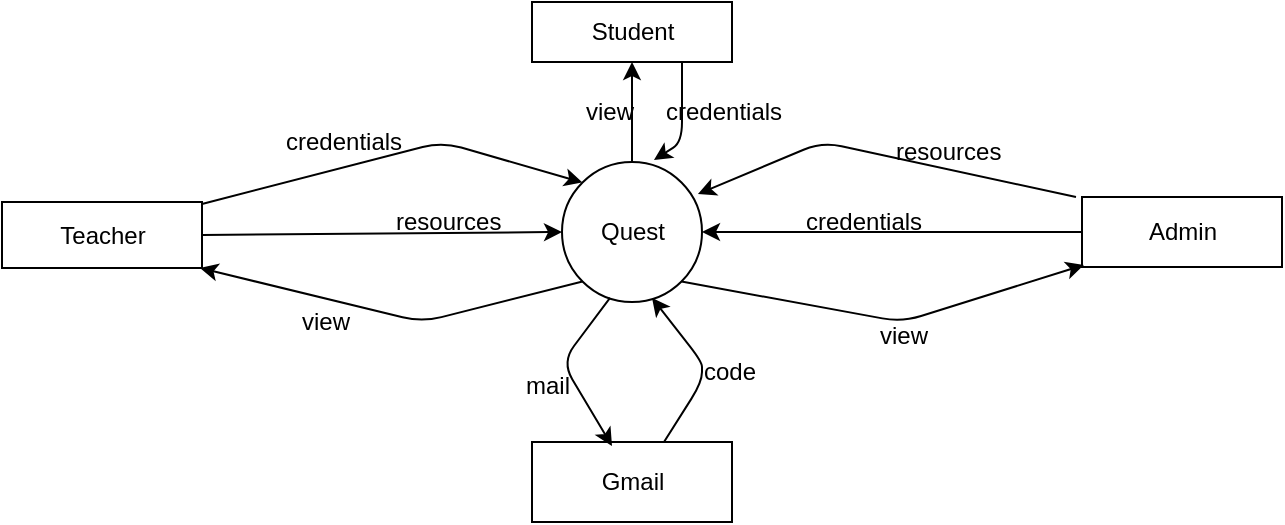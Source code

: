 <mxfile version="12.0.0" type="google" pages="1"><diagram id="CkrcvC7y1QQIhaR5iqje" name="Page-1"><mxGraphModel dx="854" dy="436" grid="1" gridSize="10" guides="1" tooltips="1" connect="1" arrows="1" fold="1" page="1" pageScale="1" pageWidth="827" pageHeight="1169" math="0" shadow="0"><root><mxCell id="0"/><mxCell id="1" parent="0"/><mxCell id="vhuCM1aQDv-p09nvlJqm-1" value="Student" style="html=1;dashed=0;whitespace=wrap;" parent="1" vertex="1"><mxGeometry x="335" y="10" width="100" height="30" as="geometry"/></mxCell><mxCell id="vhuCM1aQDv-p09nvlJqm-2" value="Quest" style="shape=ellipse;html=1;dashed=0;whitespace=wrap;perimeter=ellipsePerimeter;" parent="1" vertex="1"><mxGeometry x="350" y="90" width="70" height="70" as="geometry"/></mxCell><mxCell id="vhuCM1aQDv-p09nvlJqm-3" value="Teacher" style="html=1;dashed=0;whitespace=wrap;" parent="1" vertex="1"><mxGeometry x="70" y="110" width="100" height="33" as="geometry"/></mxCell><mxCell id="vhuCM1aQDv-p09nvlJqm-4" value="Admin" style="html=1;dashed=0;whitespace=wrap;" parent="1" vertex="1"><mxGeometry x="610" y="107.5" width="100" height="35" as="geometry"/></mxCell><mxCell id="vhuCM1aQDv-p09nvlJqm-7" value="" style="endArrow=classic;html=1;entryX=0;entryY=0.5;entryDx=0;entryDy=0;exitX=1;exitY=0.5;exitDx=0;exitDy=0;" parent="1" source="vhuCM1aQDv-p09nvlJqm-3" target="vhuCM1aQDv-p09nvlJqm-2" edge="1"><mxGeometry width="50" height="50" relative="1" as="geometry"><mxPoint x="240" y="85" as="sourcePoint"/><mxPoint x="360" y="135" as="targetPoint"/></mxGeometry></mxCell><mxCell id="vhuCM1aQDv-p09nvlJqm-9" value="" style="endArrow=classic;html=1;exitX=0.5;exitY=0;exitDx=0;exitDy=0;" parent="1" source="vhuCM1aQDv-p09nvlJqm-2" target="vhuCM1aQDv-p09nvlJqm-1" edge="1"><mxGeometry width="50" height="50" relative="1" as="geometry"><mxPoint x="130" y="270" as="sourcePoint"/><mxPoint x="180" y="220" as="targetPoint"/></mxGeometry></mxCell><mxCell id="vhuCM1aQDv-p09nvlJqm-11" value="" style="endArrow=classic;html=1;exitX=0;exitY=0.5;exitDx=0;exitDy=0;" parent="1" source="vhuCM1aQDv-p09nvlJqm-4" edge="1"><mxGeometry width="50" height="50" relative="1" as="geometry"><mxPoint x="130" y="270" as="sourcePoint"/><mxPoint x="420" y="125" as="targetPoint"/></mxGeometry></mxCell><mxCell id="vhuCM1aQDv-p09nvlJqm-14" value="" style="endArrow=classic;html=1;exitX=0;exitY=1;exitDx=0;exitDy=0;entryX=0.99;entryY=1;entryDx=0;entryDy=0;entryPerimeter=0;" parent="1" source="vhuCM1aQDv-p09nvlJqm-2" target="vhuCM1aQDv-p09nvlJqm-3" edge="1"><mxGeometry width="50" height="50" relative="1" as="geometry"><mxPoint x="130" y="230" as="sourcePoint"/><mxPoint x="180" y="180" as="targetPoint"/><Array as="points"><mxPoint x="280" y="170"/></Array></mxGeometry></mxCell><mxCell id="vhuCM1aQDv-p09nvlJqm-15" value="" style="endArrow=classic;html=1;entryX=0.01;entryY=0.971;entryDx=0;entryDy=0;entryPerimeter=0;exitX=1;exitY=1;exitDx=0;exitDy=0;" parent="1" source="vhuCM1aQDv-p09nvlJqm-2" target="vhuCM1aQDv-p09nvlJqm-4" edge="1"><mxGeometry width="50" height="50" relative="1" as="geometry"><mxPoint x="130" y="250" as="sourcePoint"/><mxPoint x="180" y="200" as="targetPoint"/><Array as="points"><mxPoint x="520" y="170"/></Array></mxGeometry></mxCell><mxCell id="vhuCM1aQDv-p09nvlJqm-16" value="resources" style="text;html=1;resizable=0;points=[];autosize=1;align=left;verticalAlign=top;spacingTop=-4;" parent="1" vertex="1"><mxGeometry x="265" y="110" width="70" height="20" as="geometry"/></mxCell><mxCell id="vhuCM1aQDv-p09nvlJqm-17" value="" style="endArrow=classic;html=1;entryX=0;entryY=0;entryDx=0;entryDy=0;exitX=1;exitY=0.03;exitDx=0;exitDy=0;exitPerimeter=0;" parent="1" source="vhuCM1aQDv-p09nvlJqm-3" target="vhuCM1aQDv-p09nvlJqm-2" edge="1"><mxGeometry width="50" height="50" relative="1" as="geometry"><mxPoint x="130" y="250" as="sourcePoint"/><mxPoint x="180" y="200" as="targetPoint"/><Array as="points"><mxPoint x="290" y="80"/></Array></mxGeometry></mxCell><mxCell id="vhuCM1aQDv-p09nvlJqm-18" value="credentials" style="text;html=1;resizable=0;points=[];autosize=1;align=left;verticalAlign=top;spacingTop=-4;" parent="1" vertex="1"><mxGeometry x="210" y="70" width="70" height="20" as="geometry"/></mxCell><mxCell id="vhuCM1aQDv-p09nvlJqm-19" value="view" style="text;html=1;resizable=0;points=[];autosize=1;align=left;verticalAlign=top;spacingTop=-4;" parent="1" vertex="1"><mxGeometry x="218" y="160" width="40" height="20" as="geometry"/></mxCell><mxCell id="vhuCM1aQDv-p09nvlJqm-20" value="" style="endArrow=classic;html=1;entryX=0.657;entryY=-0.014;entryDx=0;entryDy=0;entryPerimeter=0;exitX=0.75;exitY=1;exitDx=0;exitDy=0;" parent="1" source="vhuCM1aQDv-p09nvlJqm-1" target="vhuCM1aQDv-p09nvlJqm-2" edge="1"><mxGeometry width="50" height="50" relative="1" as="geometry"><mxPoint x="70" y="260" as="sourcePoint"/><mxPoint x="120" y="210" as="targetPoint"/><Array as="points"><mxPoint x="410" y="80"/></Array></mxGeometry></mxCell><mxCell id="vhuCM1aQDv-p09nvlJqm-21" value="credentials" style="text;html=1;resizable=0;points=[];autosize=1;align=left;verticalAlign=top;spacingTop=-4;" parent="1" vertex="1"><mxGeometry x="400" y="55" width="70" height="20" as="geometry"/></mxCell><mxCell id="vhuCM1aQDv-p09nvlJqm-22" value="view" style="text;html=1;resizable=0;points=[];autosize=1;align=left;verticalAlign=top;spacingTop=-4;" parent="1" vertex="1"><mxGeometry x="360" y="55" width="40" height="20" as="geometry"/></mxCell><mxCell id="vhuCM1aQDv-p09nvlJqm-23" value="credentials" style="text;html=1;resizable=0;points=[];autosize=1;align=left;verticalAlign=top;spacingTop=-4;" parent="1" vertex="1"><mxGeometry x="470" y="110" width="70" height="20" as="geometry"/></mxCell><mxCell id="vhuCM1aQDv-p09nvlJqm-24" value="view" style="text;html=1;resizable=0;points=[];autosize=1;align=left;verticalAlign=top;spacingTop=-4;" parent="1" vertex="1"><mxGeometry x="507" y="167" width="40" height="20" as="geometry"/></mxCell><mxCell id="vhuCM1aQDv-p09nvlJqm-25" value="" style="endArrow=classic;html=1;exitX=-0.03;exitY=0;exitDx=0;exitDy=0;exitPerimeter=0;entryX=0.971;entryY=0.229;entryDx=0;entryDy=0;entryPerimeter=0;" parent="1" source="vhuCM1aQDv-p09nvlJqm-4" target="vhuCM1aQDv-p09nvlJqm-2" edge="1"><mxGeometry width="50" height="50" relative="1" as="geometry"><mxPoint x="70" y="260" as="sourcePoint"/><mxPoint x="120" y="210" as="targetPoint"/><Array as="points"><mxPoint x="480" y="80"/></Array></mxGeometry></mxCell><mxCell id="vhuCM1aQDv-p09nvlJqm-26" value="resources" style="text;html=1;resizable=0;points=[];autosize=1;align=left;verticalAlign=top;spacingTop=-4;" parent="1" vertex="1"><mxGeometry x="515" y="75" width="70" height="20" as="geometry"/></mxCell><mxCell id="oO0rEgw5K42Wn3e1YWgD-2" value="Gmail" style="html=1;dashed=0;whitespace=wrap;" vertex="1" parent="1"><mxGeometry x="335" y="230" width="100" height="40" as="geometry"/></mxCell><mxCell id="oO0rEgw5K42Wn3e1YWgD-3" value="" style="endArrow=classic;html=1;exitX=0.343;exitY=0.971;exitDx=0;exitDy=0;entryX=0.4;entryY=0.05;entryDx=0;entryDy=0;entryPerimeter=0;exitPerimeter=0;" edge="1" parent="1" source="vhuCM1aQDv-p09nvlJqm-2" target="oO0rEgw5K42Wn3e1YWgD-2"><mxGeometry width="50" height="50" relative="1" as="geometry"><mxPoint x="70" y="340" as="sourcePoint"/><mxPoint x="120" y="290" as="targetPoint"/><Array as="points"><mxPoint x="350" y="190"/></Array></mxGeometry></mxCell><mxCell id="oO0rEgw5K42Wn3e1YWgD-4" value="mail" style="text;html=1;resizable=0;points=[];autosize=1;align=left;verticalAlign=top;spacingTop=-4;" vertex="1" parent="1"><mxGeometry x="330" y="192" width="40" height="20" as="geometry"/></mxCell><mxCell id="oO0rEgw5K42Wn3e1YWgD-5" value="" style="endArrow=classic;html=1;exitX=0.66;exitY=0;exitDx=0;exitDy=0;entryX=0.643;entryY=0.971;entryDx=0;entryDy=0;entryPerimeter=0;exitPerimeter=0;" edge="1" parent="1" source="oO0rEgw5K42Wn3e1YWgD-2" target="vhuCM1aQDv-p09nvlJqm-2"><mxGeometry width="50" height="50" relative="1" as="geometry"><mxPoint x="380" y="220" as="sourcePoint"/><mxPoint x="430" y="170" as="targetPoint"/><Array as="points"><mxPoint x="420" y="200"/><mxPoint x="420" y="190"/></Array></mxGeometry></mxCell><mxCell id="oO0rEgw5K42Wn3e1YWgD-6" value="code" style="text;html=1;resizable=0;points=[];autosize=1;align=left;verticalAlign=top;spacingTop=-4;" vertex="1" parent="1"><mxGeometry x="418.5" y="185" width="40" height="20" as="geometry"/></mxCell></root></mxGraphModel></diagram></mxfile>
